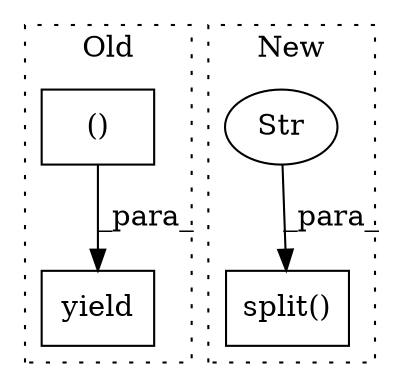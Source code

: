 digraph G {
subgraph cluster0 {
1 [label="yield" a="105" s="5275" l="6" shape="box"];
3 [label="()" a="54" s="5291" l="10" shape="box"];
label = "Old";
style="dotted";
}
subgraph cluster1 {
2 [label="split()" a="75" s="5704,5723" l="15,1" shape="box"];
4 [label="Str" a="66" s="5719" l="4" shape="ellipse"];
label = "New";
style="dotted";
}
3 -> 1 [label="_para_"];
4 -> 2 [label="_para_"];
}
